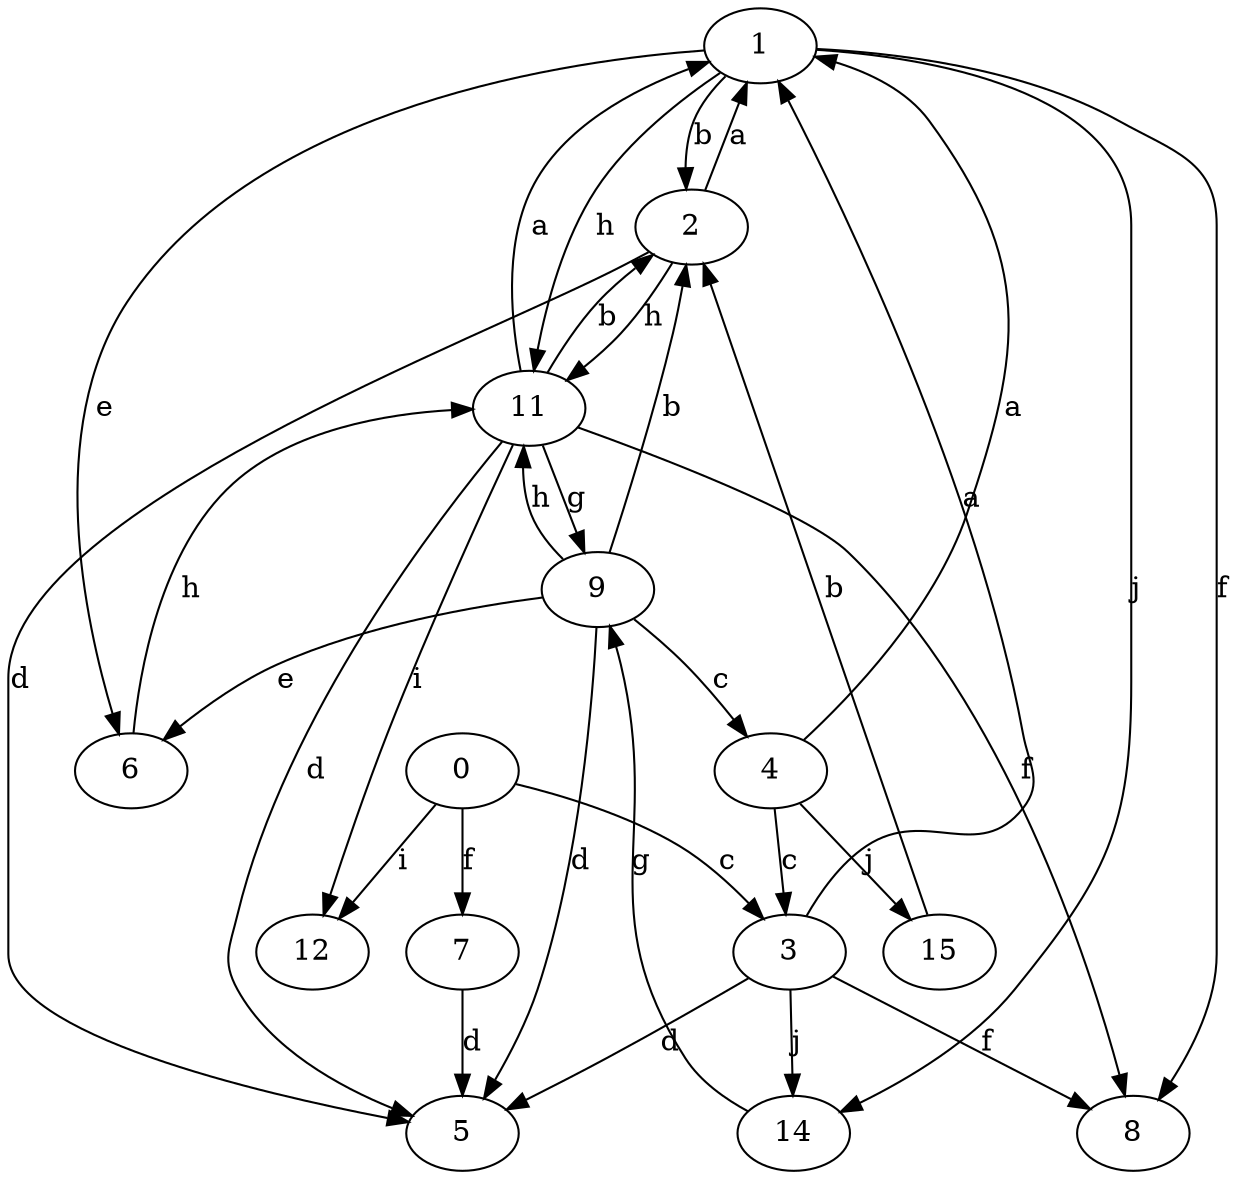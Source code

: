 strict digraph  {
1;
2;
3;
4;
5;
0;
6;
7;
8;
9;
11;
12;
14;
15;
1 -> 2  [label=b];
1 -> 6  [label=e];
1 -> 8  [label=f];
1 -> 11  [label=h];
1 -> 14  [label=j];
2 -> 1  [label=a];
2 -> 5  [label=d];
2 -> 11  [label=h];
3 -> 1  [label=a];
3 -> 5  [label=d];
3 -> 8  [label=f];
3 -> 14  [label=j];
4 -> 1  [label=a];
4 -> 3  [label=c];
4 -> 15  [label=j];
0 -> 3  [label=c];
0 -> 7  [label=f];
0 -> 12  [label=i];
6 -> 11  [label=h];
7 -> 5  [label=d];
9 -> 2  [label=b];
9 -> 4  [label=c];
9 -> 5  [label=d];
9 -> 6  [label=e];
9 -> 11  [label=h];
11 -> 1  [label=a];
11 -> 2  [label=b];
11 -> 5  [label=d];
11 -> 8  [label=f];
11 -> 9  [label=g];
11 -> 12  [label=i];
14 -> 9  [label=g];
15 -> 2  [label=b];
}

